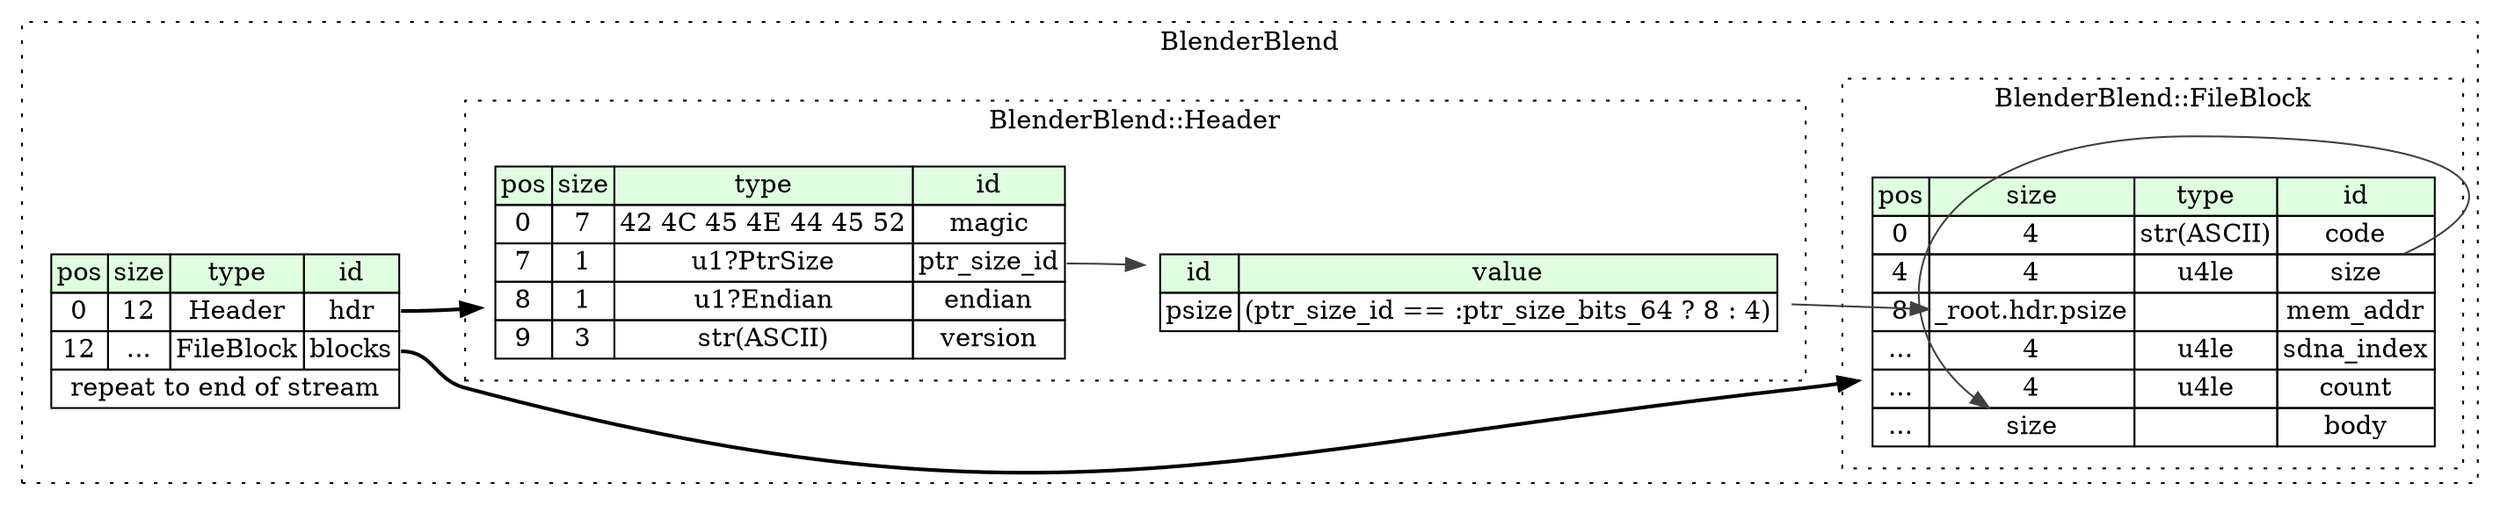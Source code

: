 digraph {
	rankdir=LR;
	node [shape=plaintext];
	subgraph cluster__blender_blend {
		label="BlenderBlend";
		graph[style=dotted];

		blender_blend__seq [label=<<TABLE BORDER="0" CELLBORDER="1" CELLSPACING="0">
			<TR><TD BGCOLOR="#E0FFE0">pos</TD><TD BGCOLOR="#E0FFE0">size</TD><TD BGCOLOR="#E0FFE0">type</TD><TD BGCOLOR="#E0FFE0">id</TD></TR>
			<TR><TD PORT="hdr_pos">0</TD><TD PORT="hdr_size">12</TD><TD>Header</TD><TD PORT="hdr_type">hdr</TD></TR>
			<TR><TD PORT="blocks_pos">12</TD><TD PORT="blocks_size">...</TD><TD>FileBlock</TD><TD PORT="blocks_type">blocks</TD></TR>
			<TR><TD COLSPAN="4" PORT="blocks__repeat">repeat to end of stream</TD></TR>
		</TABLE>>];
		subgraph cluster__header {
			label="BlenderBlend::Header";
			graph[style=dotted];

			header__seq [label=<<TABLE BORDER="0" CELLBORDER="1" CELLSPACING="0">
				<TR><TD BGCOLOR="#E0FFE0">pos</TD><TD BGCOLOR="#E0FFE0">size</TD><TD BGCOLOR="#E0FFE0">type</TD><TD BGCOLOR="#E0FFE0">id</TD></TR>
				<TR><TD PORT="magic_pos">0</TD><TD PORT="magic_size">7</TD><TD>42 4C 45 4E 44 45 52</TD><TD PORT="magic_type">magic</TD></TR>
				<TR><TD PORT="ptr_size_id_pos">7</TD><TD PORT="ptr_size_id_size">1</TD><TD>u1?PtrSize</TD><TD PORT="ptr_size_id_type">ptr_size_id</TD></TR>
				<TR><TD PORT="endian_pos">8</TD><TD PORT="endian_size">1</TD><TD>u1?Endian</TD><TD PORT="endian_type">endian</TD></TR>
				<TR><TD PORT="version_pos">9</TD><TD PORT="version_size">3</TD><TD>str(ASCII)</TD><TD PORT="version_type">version</TD></TR>
			</TABLE>>];
			header__inst__psize [label=<<TABLE BORDER="0" CELLBORDER="1" CELLSPACING="0">
				<TR><TD BGCOLOR="#E0FFE0">id</TD><TD BGCOLOR="#E0FFE0">value</TD></TR>
				<TR><TD>psize</TD><TD>(ptr_size_id == :ptr_size_bits_64 ? 8 : 4)</TD></TR>
			</TABLE>>];
		}
		subgraph cluster__file_block {
			label="BlenderBlend::FileBlock";
			graph[style=dotted];

			file_block__seq [label=<<TABLE BORDER="0" CELLBORDER="1" CELLSPACING="0">
				<TR><TD BGCOLOR="#E0FFE0">pos</TD><TD BGCOLOR="#E0FFE0">size</TD><TD BGCOLOR="#E0FFE0">type</TD><TD BGCOLOR="#E0FFE0">id</TD></TR>
				<TR><TD PORT="code_pos">0</TD><TD PORT="code_size">4</TD><TD>str(ASCII)</TD><TD PORT="code_type">code</TD></TR>
				<TR><TD PORT="size_pos">4</TD><TD PORT="size_size">4</TD><TD>u4le</TD><TD PORT="size_type">size</TD></TR>
				<TR><TD PORT="mem_addr_pos">8</TD><TD PORT="mem_addr_size">_root.hdr.psize</TD><TD></TD><TD PORT="mem_addr_type">mem_addr</TD></TR>
				<TR><TD PORT="sdna_index_pos">...</TD><TD PORT="sdna_index_size">4</TD><TD>u4le</TD><TD PORT="sdna_index_type">sdna_index</TD></TR>
				<TR><TD PORT="count_pos">...</TD><TD PORT="count_size">4</TD><TD>u4le</TD><TD PORT="count_type">count</TD></TR>
				<TR><TD PORT="body_pos">...</TD><TD PORT="body_size">size</TD><TD></TD><TD PORT="body_type">body</TD></TR>
			</TABLE>>];
		}
	}
	blender_blend__seq:hdr_type -> header__seq [style=bold];
	blender_blend__seq:blocks_type -> file_block__seq [style=bold];
	header__seq:ptr_size_id_type -> header__inst__psize [color="#404040"];
	header__inst__psize:psize_type -> file_block__seq:mem_addr_size [color="#404040"];
	file_block__seq:size_type -> file_block__seq:body_size [color="#404040"];
}
